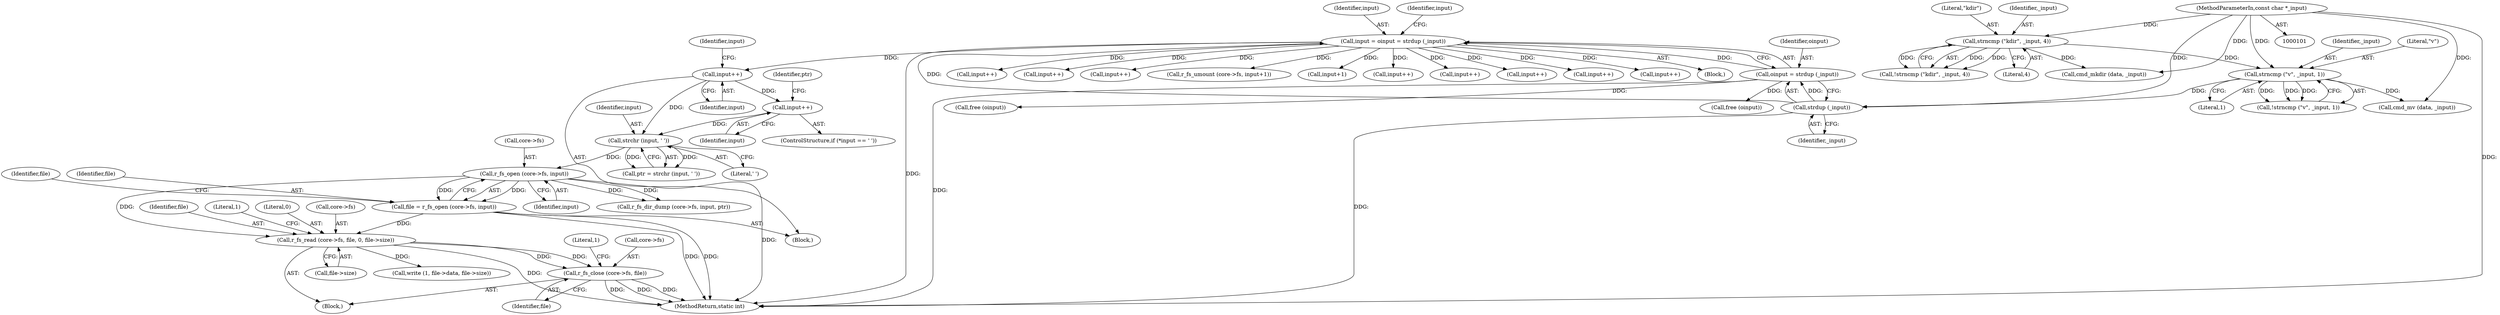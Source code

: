 digraph "0_radare2_65000a7fd9eea62359e6d6714f17b94a99a82edd@API" {
"1000510" [label="(Call,r_fs_close (core->fs, file))"];
"1000493" [label="(Call,r_fs_read (core->fs, file, 0, file->size))"];
"1000485" [label="(Call,r_fs_open (core->fs, input))"];
"1000469" [label="(Call,strchr (input, ' '))"];
"1000458" [label="(Call,input++)"];
"1000147" [label="(Call,input = oinput = strdup (_input))"];
"1000149" [label="(Call,oinput = strdup (_input))"];
"1000151" [label="(Call,strdup (_input))"];
"1000138" [label="(Call,strncmp (\"v\", _input, 1))"];
"1000127" [label="(Call,strncmp (\"kdir\", _input, 4))"];
"1000103" [label="(MethodParameterIn,const char *_input)"];
"1000465" [label="(Call,input++)"];
"1000483" [label="(Call,file = r_fs_open (core->fs, input))"];
"1000493" [label="(Call,r_fs_read (core->fs, file, 0, file->size))"];
"1000133" [label="(Call,cmd_mkdir (data, _input))"];
"1000465" [label="(Call,input++)"];
"1000532" [label="(Call,input++)"];
"1000156" [label="(Block,)"];
"1000137" [label="(Call,!strncmp (\"v\", _input, 1))"];
"1000128" [label="(Literal,\"kdir\")"];
"1000491" [label="(Identifier,file)"];
"1000499" [label="(Call,file->size)"];
"1000584" [label="(Call,input++)"];
"1000150" [label="(Identifier,oinput)"];
"1000469" [label="(Call,strchr (input, ' '))"];
"1000141" [label="(Literal,1)"];
"1000463" [label="(Identifier,input)"];
"1000411" [label="(Call,input++)"];
"1000492" [label="(Block,)"];
"1000458" [label="(Call,input++)"];
"1000155" [label="(Identifier,input)"];
"1000253" [label="(Call,r_fs_umount (core->fs, input+1))"];
"1000152" [label="(Identifier,_input)"];
"1000484" [label="(Identifier,file)"];
"1000514" [label="(Identifier,file)"];
"1000257" [label="(Call,input+1)"];
"1000503" [label="(Literal,1)"];
"1000140" [label="(Identifier,_input)"];
"1000489" [label="(Identifier,input)"];
"1000344" [label="(Call,input++)"];
"1000129" [label="(Identifier,_input)"];
"1000485" [label="(Call,r_fs_open (core->fs, input))"];
"1000138" [label="(Call,strncmp (\"v\", _input, 1))"];
"1000127" [label="(Call,strncmp (\"kdir\", _input, 4))"];
"1000510" [label="(Call,r_fs_close (core->fs, file))"];
"1000144" [label="(Call,cmd_mv (data, _input))"];
"1000126" [label="(Call,!strncmp (\"kdir\", _input, 4))"];
"1000130" [label="(Literal,4)"];
"1000468" [label="(Identifier,ptr)"];
"1000498" [label="(Literal,0)"];
"1000672" [label="(Call,free (oinput))"];
"1000466" [label="(Identifier,input)"];
"1000103" [label="(MethodParameterIn,const char *_input)"];
"1000639" [label="(Call,free (oinput))"];
"1000676" [label="(MethodReturn,static int)"];
"1000494" [label="(Call,core->fs)"];
"1000522" [label="(Call,r_fs_dir_dump (core->fs, input, ptr))"];
"1000516" [label="(Literal,1)"];
"1000483" [label="(Call,file = r_fs_open (core->fs, input))"];
"1000139" [label="(Literal,\"v\")"];
"1000158" [label="(Call,input++)"];
"1000502" [label="(Call,write (1, file->data, file->size))"];
"1000497" [label="(Identifier,file)"];
"1000148" [label="(Identifier,input)"];
"1000149" [label="(Call,oinput = strdup (_input))"];
"1000511" [label="(Call,core->fs)"];
"1000543" [label="(Call,input++)"];
"1000467" [label="(Call,ptr = strchr (input, ' '))"];
"1000470" [label="(Identifier,input)"];
"1000147" [label="(Call,input = oinput = strdup (_input))"];
"1000307" [label="(Call,input++)"];
"1000486" [label="(Call,core->fs)"];
"1000471" [label="(Literal,' ')"];
"1000643" [label="(Call,input++)"];
"1000104" [label="(Block,)"];
"1000151" [label="(Call,strdup (_input))"];
"1000459" [label="(Identifier,input)"];
"1000460" [label="(ControlStructure,if (*input == ' '))"];
"1000510" -> "1000492"  [label="AST: "];
"1000510" -> "1000514"  [label="CFG: "];
"1000511" -> "1000510"  [label="AST: "];
"1000514" -> "1000510"  [label="AST: "];
"1000516" -> "1000510"  [label="CFG: "];
"1000510" -> "1000676"  [label="DDG: "];
"1000510" -> "1000676"  [label="DDG: "];
"1000510" -> "1000676"  [label="DDG: "];
"1000493" -> "1000510"  [label="DDG: "];
"1000493" -> "1000510"  [label="DDG: "];
"1000493" -> "1000492"  [label="AST: "];
"1000493" -> "1000499"  [label="CFG: "];
"1000494" -> "1000493"  [label="AST: "];
"1000497" -> "1000493"  [label="AST: "];
"1000498" -> "1000493"  [label="AST: "];
"1000499" -> "1000493"  [label="AST: "];
"1000503" -> "1000493"  [label="CFG: "];
"1000493" -> "1000676"  [label="DDG: "];
"1000485" -> "1000493"  [label="DDG: "];
"1000483" -> "1000493"  [label="DDG: "];
"1000493" -> "1000502"  [label="DDG: "];
"1000485" -> "1000483"  [label="AST: "];
"1000485" -> "1000489"  [label="CFG: "];
"1000486" -> "1000485"  [label="AST: "];
"1000489" -> "1000485"  [label="AST: "];
"1000483" -> "1000485"  [label="CFG: "];
"1000485" -> "1000676"  [label="DDG: "];
"1000485" -> "1000483"  [label="DDG: "];
"1000485" -> "1000483"  [label="DDG: "];
"1000469" -> "1000485"  [label="DDG: "];
"1000485" -> "1000522"  [label="DDG: "];
"1000485" -> "1000522"  [label="DDG: "];
"1000469" -> "1000467"  [label="AST: "];
"1000469" -> "1000471"  [label="CFG: "];
"1000470" -> "1000469"  [label="AST: "];
"1000471" -> "1000469"  [label="AST: "];
"1000467" -> "1000469"  [label="CFG: "];
"1000469" -> "1000467"  [label="DDG: "];
"1000469" -> "1000467"  [label="DDG: "];
"1000458" -> "1000469"  [label="DDG: "];
"1000465" -> "1000469"  [label="DDG: "];
"1000458" -> "1000156"  [label="AST: "];
"1000458" -> "1000459"  [label="CFG: "];
"1000459" -> "1000458"  [label="AST: "];
"1000463" -> "1000458"  [label="CFG: "];
"1000147" -> "1000458"  [label="DDG: "];
"1000458" -> "1000465"  [label="DDG: "];
"1000147" -> "1000104"  [label="AST: "];
"1000147" -> "1000149"  [label="CFG: "];
"1000148" -> "1000147"  [label="AST: "];
"1000149" -> "1000147"  [label="AST: "];
"1000155" -> "1000147"  [label="CFG: "];
"1000147" -> "1000676"  [label="DDG: "];
"1000149" -> "1000147"  [label="DDG: "];
"1000151" -> "1000147"  [label="DDG: "];
"1000147" -> "1000158"  [label="DDG: "];
"1000147" -> "1000253"  [label="DDG: "];
"1000147" -> "1000257"  [label="DDG: "];
"1000147" -> "1000307"  [label="DDG: "];
"1000147" -> "1000344"  [label="DDG: "];
"1000147" -> "1000411"  [label="DDG: "];
"1000147" -> "1000532"  [label="DDG: "];
"1000147" -> "1000543"  [label="DDG: "];
"1000147" -> "1000584"  [label="DDG: "];
"1000147" -> "1000643"  [label="DDG: "];
"1000149" -> "1000151"  [label="CFG: "];
"1000150" -> "1000149"  [label="AST: "];
"1000151" -> "1000149"  [label="AST: "];
"1000149" -> "1000676"  [label="DDG: "];
"1000151" -> "1000149"  [label="DDG: "];
"1000149" -> "1000639"  [label="DDG: "];
"1000149" -> "1000672"  [label="DDG: "];
"1000151" -> "1000152"  [label="CFG: "];
"1000152" -> "1000151"  [label="AST: "];
"1000151" -> "1000676"  [label="DDG: "];
"1000138" -> "1000151"  [label="DDG: "];
"1000103" -> "1000151"  [label="DDG: "];
"1000138" -> "1000137"  [label="AST: "];
"1000138" -> "1000141"  [label="CFG: "];
"1000139" -> "1000138"  [label="AST: "];
"1000140" -> "1000138"  [label="AST: "];
"1000141" -> "1000138"  [label="AST: "];
"1000137" -> "1000138"  [label="CFG: "];
"1000138" -> "1000137"  [label="DDG: "];
"1000138" -> "1000137"  [label="DDG: "];
"1000138" -> "1000137"  [label="DDG: "];
"1000127" -> "1000138"  [label="DDG: "];
"1000103" -> "1000138"  [label="DDG: "];
"1000138" -> "1000144"  [label="DDG: "];
"1000127" -> "1000126"  [label="AST: "];
"1000127" -> "1000130"  [label="CFG: "];
"1000128" -> "1000127"  [label="AST: "];
"1000129" -> "1000127"  [label="AST: "];
"1000130" -> "1000127"  [label="AST: "];
"1000126" -> "1000127"  [label="CFG: "];
"1000127" -> "1000126"  [label="DDG: "];
"1000127" -> "1000126"  [label="DDG: "];
"1000127" -> "1000126"  [label="DDG: "];
"1000103" -> "1000127"  [label="DDG: "];
"1000127" -> "1000133"  [label="DDG: "];
"1000103" -> "1000101"  [label="AST: "];
"1000103" -> "1000676"  [label="DDG: "];
"1000103" -> "1000133"  [label="DDG: "];
"1000103" -> "1000144"  [label="DDG: "];
"1000465" -> "1000460"  [label="AST: "];
"1000465" -> "1000466"  [label="CFG: "];
"1000466" -> "1000465"  [label="AST: "];
"1000468" -> "1000465"  [label="CFG: "];
"1000483" -> "1000156"  [label="AST: "];
"1000484" -> "1000483"  [label="AST: "];
"1000491" -> "1000483"  [label="CFG: "];
"1000483" -> "1000676"  [label="DDG: "];
"1000483" -> "1000676"  [label="DDG: "];
}
